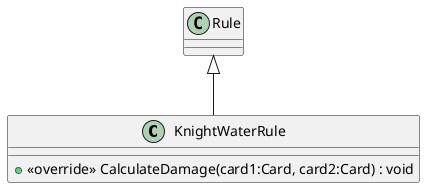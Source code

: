 @startuml
class KnightWaterRule {
    + <<override>> CalculateDamage(card1:Card, card2:Card) : void
}
Rule <|-- KnightWaterRule
@enduml
